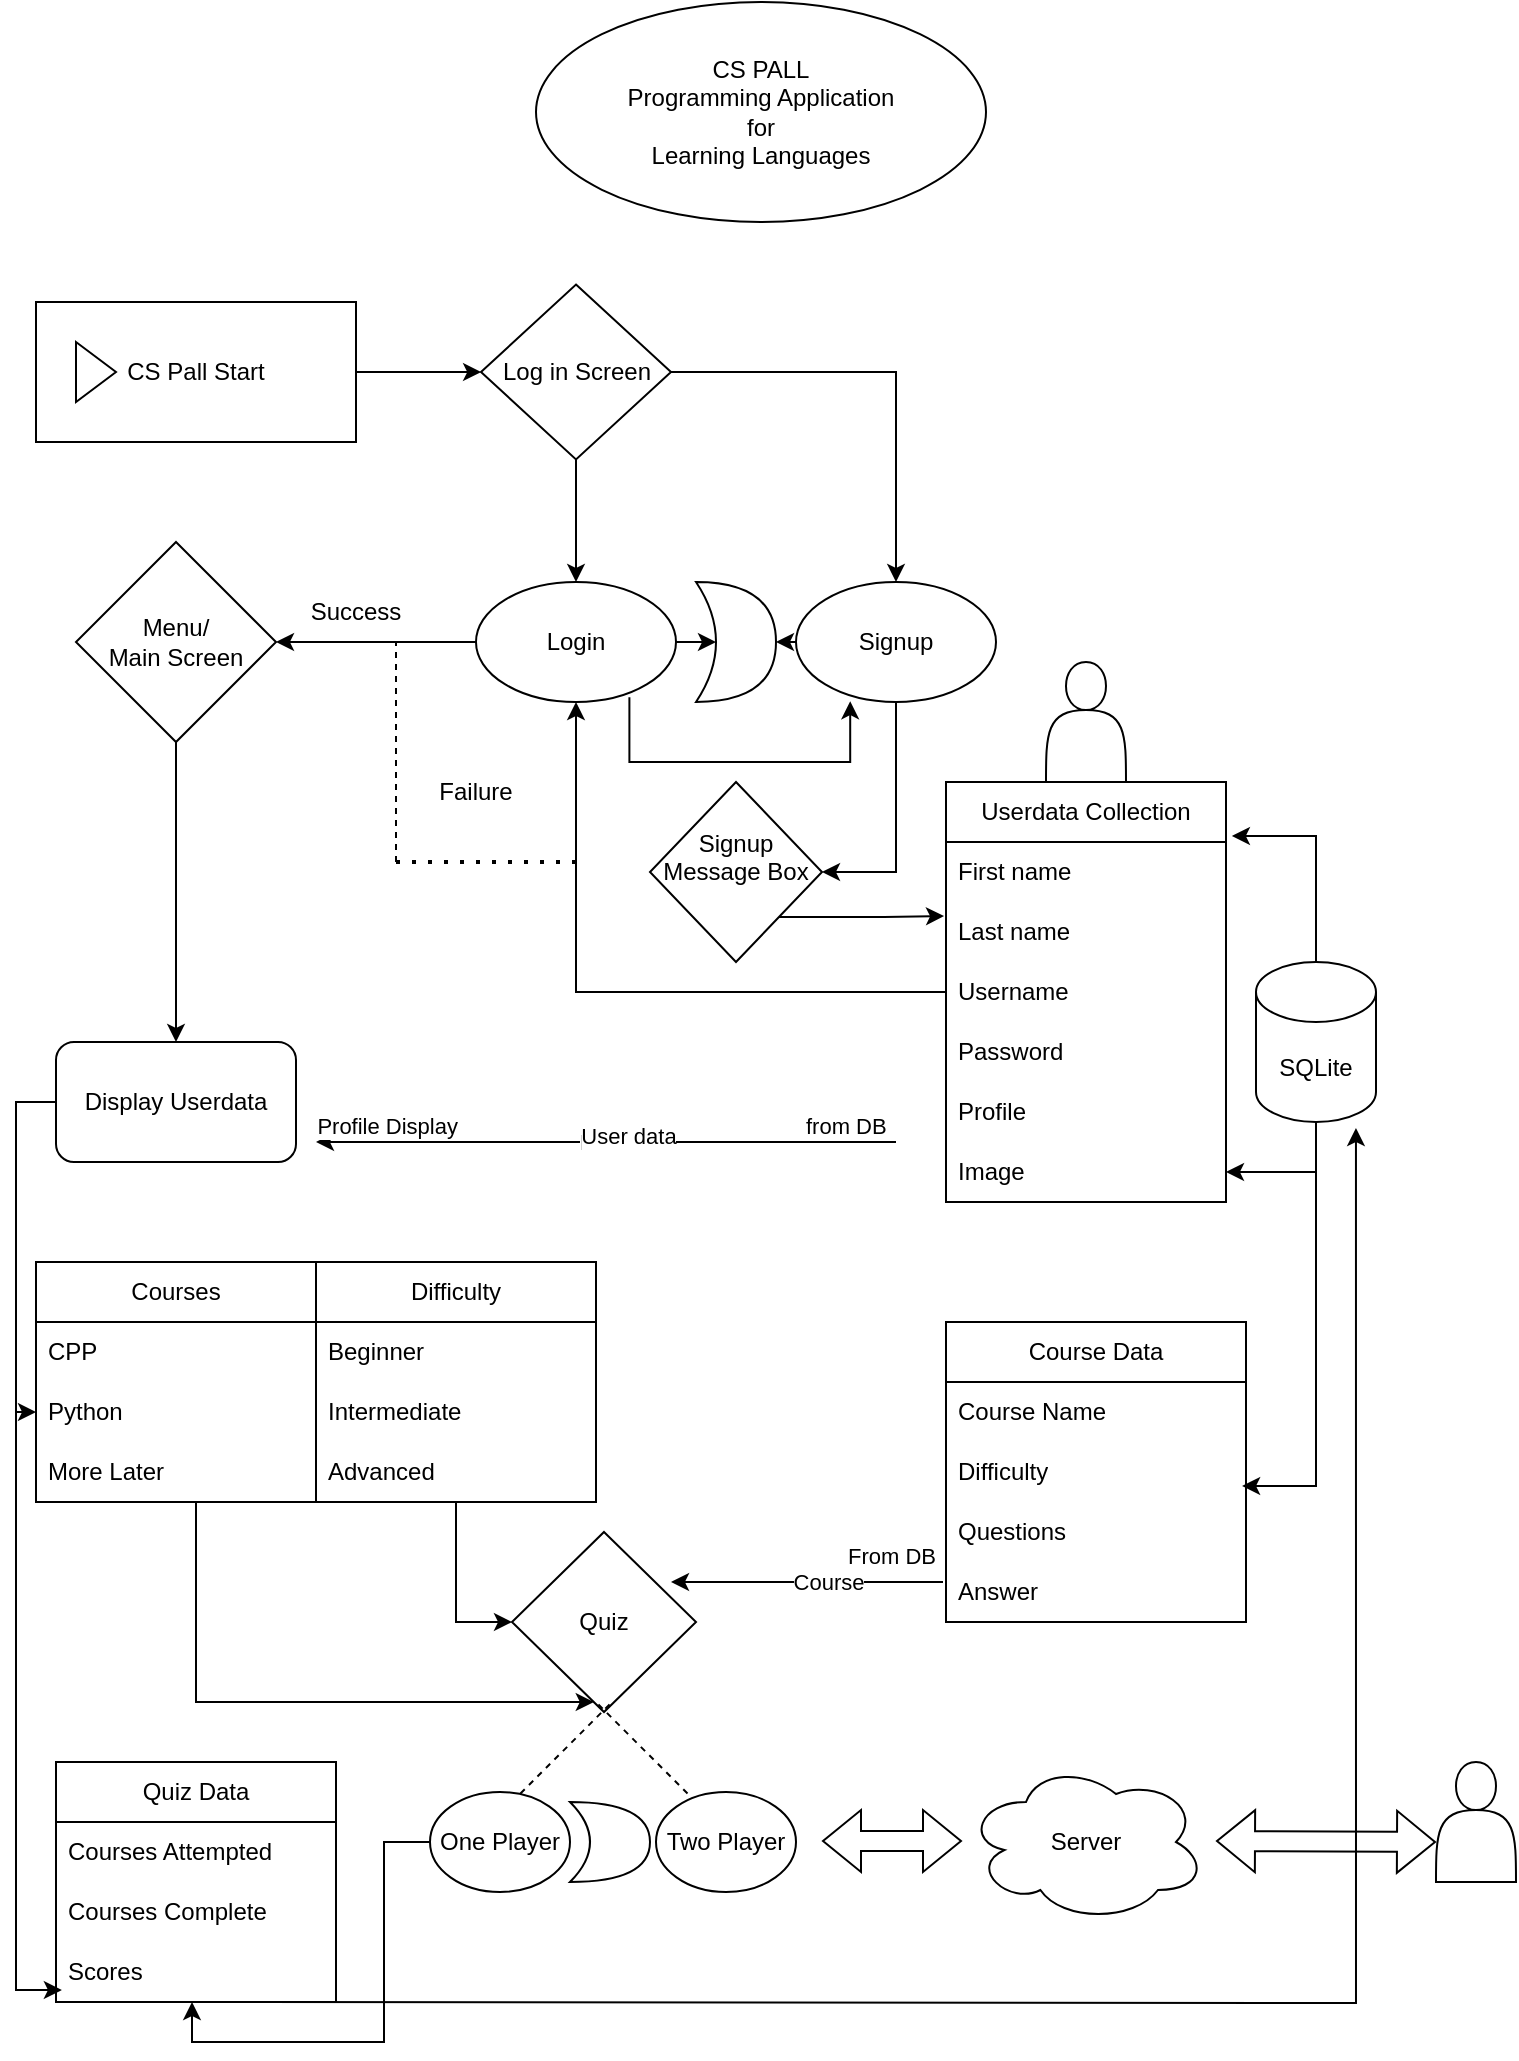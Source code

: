 <mxfile version="22.1.5" type="github">
  <diagram id="C5RBs43oDa-KdzZeNtuy" name="Page-1">
    <mxGraphModel dx="1050" dy="1746" grid="1" gridSize="10" guides="1" tooltips="1" connect="1" arrows="1" fold="1" page="1" pageScale="1" pageWidth="827" pageHeight="1169" math="0" shadow="0">
      <root>
        <mxCell id="WIyWlLk6GJQsqaUBKTNV-0" />
        <mxCell id="WIyWlLk6GJQsqaUBKTNV-1" parent="WIyWlLk6GJQsqaUBKTNV-0" />
        <mxCell id="Y4HFZgV6K_6ebCtTfJm--6" value="" style="edgeStyle=orthogonalEdgeStyle;rounded=0;orthogonalLoop=1;jettySize=auto;html=1;" parent="WIyWlLk6GJQsqaUBKTNV-1" source="Y4HFZgV6K_6ebCtTfJm--0" target="Y4HFZgV6K_6ebCtTfJm--5" edge="1">
          <mxGeometry relative="1" as="geometry" />
        </mxCell>
        <mxCell id="Y4HFZgV6K_6ebCtTfJm--0" value="&lt;div&gt;&lt;br&gt;&lt;/div&gt;&lt;div&gt;CS Pall Start&lt;/div&gt;&lt;div&gt;&lt;br&gt;&lt;/div&gt;" style="html=1;whiteSpace=wrap;container=1;recursiveResize=0;collapsible=0;" parent="WIyWlLk6GJQsqaUBKTNV-1" vertex="1">
          <mxGeometry x="50" y="-30" width="160" height="70" as="geometry" />
        </mxCell>
        <mxCell id="Y4HFZgV6K_6ebCtTfJm--1" value="" style="triangle;html=1;whiteSpace=wrap;" parent="Y4HFZgV6K_6ebCtTfJm--0" vertex="1">
          <mxGeometry x="20" y="20" width="20" height="30" as="geometry" />
        </mxCell>
        <mxCell id="Y4HFZgV6K_6ebCtTfJm--15" style="edgeStyle=orthogonalEdgeStyle;rounded=0;orthogonalLoop=1;jettySize=auto;html=1;exitX=0.5;exitY=1;exitDx=0;exitDy=0;" parent="WIyWlLk6GJQsqaUBKTNV-1" source="Y4HFZgV6K_6ebCtTfJm--5" target="Y4HFZgV6K_6ebCtTfJm--11" edge="1">
          <mxGeometry relative="1" as="geometry" />
        </mxCell>
        <mxCell id="Y4HFZgV6K_6ebCtTfJm--17" style="edgeStyle=orthogonalEdgeStyle;rounded=0;orthogonalLoop=1;jettySize=auto;html=1;exitX=1;exitY=0.5;exitDx=0;exitDy=0;" parent="WIyWlLk6GJQsqaUBKTNV-1" source="Y4HFZgV6K_6ebCtTfJm--5" target="Y4HFZgV6K_6ebCtTfJm--13" edge="1">
          <mxGeometry relative="1" as="geometry" />
        </mxCell>
        <mxCell id="Y4HFZgV6K_6ebCtTfJm--5" value="Log in Screen" style="rhombus;whiteSpace=wrap;html=1;" parent="WIyWlLk6GJQsqaUBKTNV-1" vertex="1">
          <mxGeometry x="272.5" y="-38.75" width="95" height="87.5" as="geometry" />
        </mxCell>
        <mxCell id="Y4HFZgV6K_6ebCtTfJm--9" value="" style="shape=xor;whiteSpace=wrap;html=1;" parent="WIyWlLk6GJQsqaUBKTNV-1" vertex="1">
          <mxGeometry x="380" y="110" width="40" height="60" as="geometry" />
        </mxCell>
        <mxCell id="Y4HFZgV6K_6ebCtTfJm--48" style="edgeStyle=orthogonalEdgeStyle;rounded=0;orthogonalLoop=1;jettySize=auto;html=1;exitX=0;exitY=0.5;exitDx=0;exitDy=0;" parent="WIyWlLk6GJQsqaUBKTNV-1" source="Y4HFZgV6K_6ebCtTfJm--11" target="Y4HFZgV6K_6ebCtTfJm--47" edge="1">
          <mxGeometry relative="1" as="geometry" />
        </mxCell>
        <mxCell id="Y4HFZgV6K_6ebCtTfJm--11" value="Login" style="ellipse;whiteSpace=wrap;html=1;" parent="WIyWlLk6GJQsqaUBKTNV-1" vertex="1">
          <mxGeometry x="270" y="110" width="100" height="60" as="geometry" />
        </mxCell>
        <mxCell id="Y4HFZgV6K_6ebCtTfJm--43" style="edgeStyle=orthogonalEdgeStyle;rounded=0;orthogonalLoop=1;jettySize=auto;html=1;exitX=0.5;exitY=1;exitDx=0;exitDy=0;entryX=1;entryY=0.5;entryDx=0;entryDy=0;" parent="WIyWlLk6GJQsqaUBKTNV-1" source="Y4HFZgV6K_6ebCtTfJm--13" target="7J3xMgu5FKXkUyXEQFuH-10" edge="1">
          <mxGeometry relative="1" as="geometry">
            <mxPoint x="480" y="280" as="targetPoint" />
          </mxGeometry>
        </mxCell>
        <mxCell id="Y4HFZgV6K_6ebCtTfJm--13" value="&lt;div&gt;Signup&lt;/div&gt;" style="ellipse;whiteSpace=wrap;html=1;" parent="WIyWlLk6GJQsqaUBKTNV-1" vertex="1">
          <mxGeometry x="430" y="110" width="100" height="60" as="geometry" />
        </mxCell>
        <mxCell id="Y4HFZgV6K_6ebCtTfJm--31" value="&lt;div&gt;Userdata Collection&lt;/div&gt;" style="swimlane;fontStyle=0;childLayout=stackLayout;horizontal=1;startSize=30;horizontalStack=0;resizeParent=1;resizeParentMax=0;resizeLast=0;collapsible=1;marginBottom=0;whiteSpace=wrap;html=1;" parent="WIyWlLk6GJQsqaUBKTNV-1" vertex="1">
          <mxGeometry x="505" y="210" width="140" height="210" as="geometry">
            <mxRectangle x="250" y="310" width="140" height="30" as="alternateBounds" />
          </mxGeometry>
        </mxCell>
        <mxCell id="Y4HFZgV6K_6ebCtTfJm--32" value="First name&lt;span style=&quot;white-space: pre;&quot;&gt;&#x9;&lt;/span&gt;" style="text;strokeColor=none;fillColor=none;align=left;verticalAlign=middle;spacingLeft=4;spacingRight=4;overflow=hidden;points=[[0,0.5],[1,0.5]];portConstraint=eastwest;rotatable=0;whiteSpace=wrap;html=1;" parent="Y4HFZgV6K_6ebCtTfJm--31" vertex="1">
          <mxGeometry y="30" width="140" height="30" as="geometry" />
        </mxCell>
        <mxCell id="Y4HFZgV6K_6ebCtTfJm--33" value="Last name" style="text;align=left;verticalAlign=middle;spacingLeft=4;spacingRight=4;overflow=hidden;points=[[0,0.5],[1,0.5]];portConstraint=eastwest;rotatable=0;whiteSpace=wrap;html=1;" parent="Y4HFZgV6K_6ebCtTfJm--31" vertex="1">
          <mxGeometry y="60" width="140" height="30" as="geometry" />
        </mxCell>
        <mxCell id="Y4HFZgV6K_6ebCtTfJm--34" value="Username" style="text;strokeColor=none;fillColor=none;align=left;verticalAlign=middle;spacingLeft=4;spacingRight=4;overflow=hidden;points=[[0,0.5],[1,0.5]];portConstraint=eastwest;rotatable=0;whiteSpace=wrap;html=1;" parent="Y4HFZgV6K_6ebCtTfJm--31" vertex="1">
          <mxGeometry y="90" width="140" height="30" as="geometry" />
        </mxCell>
        <mxCell id="Y4HFZgV6K_6ebCtTfJm--40" value="Password" style="text;strokeColor=none;fillColor=none;align=left;verticalAlign=middle;spacingLeft=4;spacingRight=4;overflow=hidden;points=[[0,0.5],[1,0.5]];portConstraint=eastwest;rotatable=0;whiteSpace=wrap;html=1;" parent="Y4HFZgV6K_6ebCtTfJm--31" vertex="1">
          <mxGeometry y="120" width="140" height="30" as="geometry" />
        </mxCell>
        <mxCell id="Y4HFZgV6K_6ebCtTfJm--41" value="&lt;div&gt;Profile&lt;/div&gt;" style="text;strokeColor=none;fillColor=none;align=left;verticalAlign=middle;spacingLeft=4;spacingRight=4;overflow=hidden;points=[[0,0.5],[1,0.5]];portConstraint=eastwest;rotatable=0;whiteSpace=wrap;html=1;" parent="Y4HFZgV6K_6ebCtTfJm--31" vertex="1">
          <mxGeometry y="150" width="140" height="30" as="geometry" />
        </mxCell>
        <mxCell id="Y4HFZgV6K_6ebCtTfJm--42" value="Image" style="text;strokeColor=none;fillColor=none;align=left;verticalAlign=middle;spacingLeft=4;spacingRight=4;overflow=hidden;points=[[0,0.5],[1,0.5]];portConstraint=eastwest;rotatable=0;whiteSpace=wrap;html=1;" parent="Y4HFZgV6K_6ebCtTfJm--31" vertex="1">
          <mxGeometry y="180" width="140" height="30" as="geometry" />
        </mxCell>
        <mxCell id="Y4HFZgV6K_6ebCtTfJm--44" style="edgeStyle=orthogonalEdgeStyle;rounded=0;orthogonalLoop=1;jettySize=auto;html=1;exitX=0;exitY=0.5;exitDx=0;exitDy=0;entryX=0.5;entryY=1;entryDx=0;entryDy=0;" parent="WIyWlLk6GJQsqaUBKTNV-1" source="Y4HFZgV6K_6ebCtTfJm--34" target="Y4HFZgV6K_6ebCtTfJm--11" edge="1">
          <mxGeometry relative="1" as="geometry" />
        </mxCell>
        <mxCell id="7J3xMgu5FKXkUyXEQFuH-8" style="edgeStyle=orthogonalEdgeStyle;rounded=0;orthogonalLoop=1;jettySize=auto;html=1;exitX=0.5;exitY=1;exitDx=0;exitDy=0;" parent="WIyWlLk6GJQsqaUBKTNV-1" source="Y4HFZgV6K_6ebCtTfJm--47" target="7J3xMgu5FKXkUyXEQFuH-0" edge="1">
          <mxGeometry relative="1" as="geometry" />
        </mxCell>
        <mxCell id="Y4HFZgV6K_6ebCtTfJm--47" value="&lt;div&gt;Menu/&lt;/div&gt;&lt;div&gt;Main Screen&lt;br&gt;&lt;/div&gt;" style="rhombus;whiteSpace=wrap;html=1;" parent="WIyWlLk6GJQsqaUBKTNV-1" vertex="1">
          <mxGeometry x="70" y="90" width="100" height="100" as="geometry" />
        </mxCell>
        <mxCell id="Y4HFZgV6K_6ebCtTfJm--49" value="Success" style="text;html=1;strokeColor=none;fillColor=none;align=center;verticalAlign=middle;whiteSpace=wrap;rounded=0;" parent="WIyWlLk6GJQsqaUBKTNV-1" vertex="1">
          <mxGeometry x="180" y="110" width="60" height="30" as="geometry" />
        </mxCell>
        <mxCell id="Y4HFZgV6K_6ebCtTfJm--52" value="Failure" style="text;html=1;strokeColor=none;fillColor=none;align=center;verticalAlign=middle;whiteSpace=wrap;rounded=0;" parent="WIyWlLk6GJQsqaUBKTNV-1" vertex="1">
          <mxGeometry x="240" y="200" width="60" height="30" as="geometry" />
        </mxCell>
        <mxCell id="Y4HFZgV6K_6ebCtTfJm--60" value="" style="endArrow=none;dashed=1;html=1;rounded=0;" parent="WIyWlLk6GJQsqaUBKTNV-1" edge="1">
          <mxGeometry width="50" height="50" relative="1" as="geometry">
            <mxPoint x="230" y="250" as="sourcePoint" />
            <mxPoint x="230" y="140" as="targetPoint" />
          </mxGeometry>
        </mxCell>
        <mxCell id="Y4HFZgV6K_6ebCtTfJm--61" value="" style="endArrow=none;dashed=1;html=1;dashPattern=1 3;strokeWidth=2;rounded=0;" parent="WIyWlLk6GJQsqaUBKTNV-1" edge="1">
          <mxGeometry width="50" height="50" relative="1" as="geometry">
            <mxPoint x="230" y="250" as="sourcePoint" />
            <mxPoint x="320" y="250" as="targetPoint" />
          </mxGeometry>
        </mxCell>
        <mxCell id="Y4HFZgV6K_6ebCtTfJm--62" style="edgeStyle=orthogonalEdgeStyle;rounded=0;orthogonalLoop=1;jettySize=auto;html=1;exitX=0.767;exitY=0.961;exitDx=0;exitDy=0;entryX=0.271;entryY=0.993;entryDx=0;entryDy=0;entryPerimeter=0;exitPerimeter=0;" parent="WIyWlLk6GJQsqaUBKTNV-1" source="Y4HFZgV6K_6ebCtTfJm--11" target="Y4HFZgV6K_6ebCtTfJm--13" edge="1">
          <mxGeometry relative="1" as="geometry">
            <Array as="points">
              <mxPoint x="347" y="200" />
              <mxPoint x="457" y="200" />
            </Array>
          </mxGeometry>
        </mxCell>
        <mxCell id="7J3xMgu5FKXkUyXEQFuH-2" value="" style="endArrow=classic;html=1;rounded=0;" parent="WIyWlLk6GJQsqaUBKTNV-1" edge="1">
          <mxGeometry relative="1" as="geometry">
            <mxPoint x="480" y="390" as="sourcePoint" />
            <mxPoint x="190" y="390" as="targetPoint" />
          </mxGeometry>
        </mxCell>
        <mxCell id="7J3xMgu5FKXkUyXEQFuH-3" value="Label" style="edgeLabel;resizable=0;html=1;align=center;verticalAlign=middle;" parent="7J3xMgu5FKXkUyXEQFuH-2" connectable="0" vertex="1">
          <mxGeometry relative="1" as="geometry" />
        </mxCell>
        <mxCell id="7J3xMgu5FKXkUyXEQFuH-4" value="from DB" style="edgeLabel;resizable=0;html=1;align=left;verticalAlign=bottom;" parent="7J3xMgu5FKXkUyXEQFuH-2" connectable="0" vertex="1">
          <mxGeometry x="-1" relative="1" as="geometry">
            <mxPoint x="-47" as="offset" />
          </mxGeometry>
        </mxCell>
        <mxCell id="7J3xMgu5FKXkUyXEQFuH-5" value="Profile Display" style="edgeLabel;resizable=0;html=1;align=right;verticalAlign=bottom;" parent="7J3xMgu5FKXkUyXEQFuH-2" connectable="0" vertex="1">
          <mxGeometry x="1" relative="1" as="geometry">
            <mxPoint x="71" as="offset" />
          </mxGeometry>
        </mxCell>
        <mxCell id="7J3xMgu5FKXkUyXEQFuH-7" value="&lt;div&gt;User data&lt;/div&gt;&lt;div&gt;&lt;br&gt;&lt;/div&gt;" style="edgeLabel;html=1;align=center;verticalAlign=middle;resizable=0;points=[];" parent="7J3xMgu5FKXkUyXEQFuH-2" vertex="1" connectable="0">
          <mxGeometry x="-0.064" y="4" relative="1" as="geometry">
            <mxPoint x="1" as="offset" />
          </mxGeometry>
        </mxCell>
        <mxCell id="7J3xMgu5FKXkUyXEQFuH-10" value="&lt;div&gt;Signup Message Box&lt;/div&gt;&lt;div&gt;&lt;br&gt;&lt;/div&gt;" style="rhombus;whiteSpace=wrap;html=1;" parent="WIyWlLk6GJQsqaUBKTNV-1" vertex="1">
          <mxGeometry x="357" y="210" width="86" height="90" as="geometry" />
        </mxCell>
        <mxCell id="7J3xMgu5FKXkUyXEQFuH-51" style="edgeStyle=orthogonalEdgeStyle;rounded=0;orthogonalLoop=1;jettySize=auto;html=1;exitX=0.5;exitY=1;exitDx=0;exitDy=0;" parent="WIyWlLk6GJQsqaUBKTNV-1" source="7J3xMgu5FKXkUyXEQFuH-13" target="7J3xMgu5FKXkUyXEQFuH-45" edge="1">
          <mxGeometry relative="1" as="geometry">
            <mxPoint x="170" y="670" as="targetPoint" />
            <Array as="points">
              <mxPoint x="130" y="670" />
            </Array>
          </mxGeometry>
        </mxCell>
        <mxCell id="7J3xMgu5FKXkUyXEQFuH-13" value="Courses" style="swimlane;fontStyle=0;childLayout=stackLayout;horizontal=1;startSize=30;horizontalStack=0;resizeParent=1;resizeParentMax=0;resizeLast=0;collapsible=1;marginBottom=0;whiteSpace=wrap;html=1;" parent="WIyWlLk6GJQsqaUBKTNV-1" vertex="1">
          <mxGeometry x="50" y="450" width="140" height="120" as="geometry" />
        </mxCell>
        <mxCell id="7J3xMgu5FKXkUyXEQFuH-14" value="CPP" style="text;strokeColor=none;fillColor=none;align=left;verticalAlign=middle;spacingLeft=4;spacingRight=4;overflow=hidden;points=[[0,0.5],[1,0.5]];portConstraint=eastwest;rotatable=0;whiteSpace=wrap;html=1;" parent="7J3xMgu5FKXkUyXEQFuH-13" vertex="1">
          <mxGeometry y="30" width="140" height="30" as="geometry" />
        </mxCell>
        <mxCell id="7J3xMgu5FKXkUyXEQFuH-15" value="Python" style="text;strokeColor=none;fillColor=none;align=left;verticalAlign=middle;spacingLeft=4;spacingRight=4;overflow=hidden;points=[[0,0.5],[1,0.5]];portConstraint=eastwest;rotatable=0;whiteSpace=wrap;html=1;" parent="7J3xMgu5FKXkUyXEQFuH-13" vertex="1">
          <mxGeometry y="60" width="140" height="30" as="geometry" />
        </mxCell>
        <mxCell id="7J3xMgu5FKXkUyXEQFuH-16" value="More Later" style="text;strokeColor=none;fillColor=none;align=left;verticalAlign=middle;spacingLeft=4;spacingRight=4;overflow=hidden;points=[[0,0.5],[1,0.5]];portConstraint=eastwest;rotatable=0;whiteSpace=wrap;html=1;" parent="7J3xMgu5FKXkUyXEQFuH-13" vertex="1">
          <mxGeometry y="90" width="140" height="30" as="geometry" />
        </mxCell>
        <mxCell id="7J3xMgu5FKXkUyXEQFuH-52" style="edgeStyle=orthogonalEdgeStyle;rounded=0;orthogonalLoop=1;jettySize=auto;html=1;exitX=0.5;exitY=1;exitDx=0;exitDy=0;entryX=0;entryY=0.5;entryDx=0;entryDy=0;" parent="WIyWlLk6GJQsqaUBKTNV-1" source="7J3xMgu5FKXkUyXEQFuH-21" target="7J3xMgu5FKXkUyXEQFuH-45" edge="1">
          <mxGeometry relative="1" as="geometry">
            <mxPoint x="270" y="650" as="targetPoint" />
          </mxGeometry>
        </mxCell>
        <mxCell id="7J3xMgu5FKXkUyXEQFuH-21" value="Difficulty" style="swimlane;fontStyle=0;childLayout=stackLayout;horizontal=1;startSize=30;horizontalStack=0;resizeParent=1;resizeParentMax=0;resizeLast=0;collapsible=1;marginBottom=0;whiteSpace=wrap;html=1;" parent="WIyWlLk6GJQsqaUBKTNV-1" vertex="1">
          <mxGeometry x="190" y="450" width="140" height="120" as="geometry" />
        </mxCell>
        <mxCell id="7J3xMgu5FKXkUyXEQFuH-22" value="&lt;div&gt;Beginner&lt;/div&gt;" style="text;strokeColor=none;fillColor=none;align=left;verticalAlign=middle;spacingLeft=4;spacingRight=4;overflow=hidden;points=[[0,0.5],[1,0.5]];portConstraint=eastwest;rotatable=0;whiteSpace=wrap;html=1;" parent="7J3xMgu5FKXkUyXEQFuH-21" vertex="1">
          <mxGeometry y="30" width="140" height="30" as="geometry" />
        </mxCell>
        <mxCell id="7J3xMgu5FKXkUyXEQFuH-23" value="Intermediate" style="text;strokeColor=none;fillColor=none;align=left;verticalAlign=middle;spacingLeft=4;spacingRight=4;overflow=hidden;points=[[0,0.5],[1,0.5]];portConstraint=eastwest;rotatable=0;whiteSpace=wrap;html=1;" parent="7J3xMgu5FKXkUyXEQFuH-21" vertex="1">
          <mxGeometry y="60" width="140" height="30" as="geometry" />
        </mxCell>
        <mxCell id="7J3xMgu5FKXkUyXEQFuH-24" value="Advanced" style="text;strokeColor=none;fillColor=none;align=left;verticalAlign=middle;spacingLeft=4;spacingRight=4;overflow=hidden;points=[[0,0.5],[1,0.5]];portConstraint=eastwest;rotatable=0;whiteSpace=wrap;html=1;" parent="7J3xMgu5FKXkUyXEQFuH-21" vertex="1">
          <mxGeometry y="90" width="140" height="30" as="geometry" />
        </mxCell>
        <mxCell id="7J3xMgu5FKXkUyXEQFuH-28" style="edgeStyle=orthogonalEdgeStyle;rounded=0;orthogonalLoop=1;jettySize=auto;html=1;exitX=0;exitY=0.5;exitDx=0;exitDy=0;entryX=0;entryY=0.5;entryDx=0;entryDy=0;" parent="WIyWlLk6GJQsqaUBKTNV-1" source="7J3xMgu5FKXkUyXEQFuH-0" target="7J3xMgu5FKXkUyXEQFuH-15" edge="1">
          <mxGeometry relative="1" as="geometry" />
        </mxCell>
        <mxCell id="Q6gfQzUd0jAxTXV27gY--5" style="edgeStyle=orthogonalEdgeStyle;rounded=0;orthogonalLoop=1;jettySize=auto;html=1;exitX=0;exitY=0.5;exitDx=0;exitDy=0;entryX=0.021;entryY=0.8;entryDx=0;entryDy=0;entryPerimeter=0;" edge="1" parent="WIyWlLk6GJQsqaUBKTNV-1" source="7J3xMgu5FKXkUyXEQFuH-0" target="Q6gfQzUd0jAxTXV27gY--9">
          <mxGeometry relative="1" as="geometry">
            <mxPoint x="20" y="770" as="targetPoint" />
          </mxGeometry>
        </mxCell>
        <mxCell id="7J3xMgu5FKXkUyXEQFuH-0" value="&lt;div&gt;Display Userdata&lt;/div&gt;" style="rounded=1;whiteSpace=wrap;html=1;" parent="WIyWlLk6GJQsqaUBKTNV-1" vertex="1">
          <mxGeometry x="60" y="340" width="120" height="60" as="geometry" />
        </mxCell>
        <mxCell id="7J3xMgu5FKXkUyXEQFuH-30" style="edgeStyle=orthogonalEdgeStyle;rounded=0;orthogonalLoop=1;jettySize=auto;html=1;exitX=0.5;exitY=1;exitDx=0;exitDy=0;exitPerimeter=0;entryX=1;entryY=0.5;entryDx=0;entryDy=0;" parent="WIyWlLk6GJQsqaUBKTNV-1" source="7J3xMgu5FKXkUyXEQFuH-29" target="Y4HFZgV6K_6ebCtTfJm--42" edge="1">
          <mxGeometry relative="1" as="geometry" />
        </mxCell>
        <mxCell id="7J3xMgu5FKXkUyXEQFuH-29" value="SQLite" style="shape=cylinder3;whiteSpace=wrap;html=1;boundedLbl=1;backgroundOutline=1;size=15;" parent="WIyWlLk6GJQsqaUBKTNV-1" vertex="1">
          <mxGeometry x="660" y="300" width="60" height="80" as="geometry" />
        </mxCell>
        <mxCell id="7J3xMgu5FKXkUyXEQFuH-31" style="edgeStyle=orthogonalEdgeStyle;rounded=0;orthogonalLoop=1;jettySize=auto;html=1;exitX=0.5;exitY=0;exitDx=0;exitDy=0;exitPerimeter=0;entryX=1.021;entryY=-0.1;entryDx=0;entryDy=0;entryPerimeter=0;" parent="WIyWlLk6GJQsqaUBKTNV-1" source="7J3xMgu5FKXkUyXEQFuH-29" target="Y4HFZgV6K_6ebCtTfJm--32" edge="1">
          <mxGeometry relative="1" as="geometry" />
        </mxCell>
        <mxCell id="7J3xMgu5FKXkUyXEQFuH-32" value="" style="shape=actor;whiteSpace=wrap;html=1;" parent="WIyWlLk6GJQsqaUBKTNV-1" vertex="1">
          <mxGeometry x="555" y="150" width="40" height="60" as="geometry" />
        </mxCell>
        <mxCell id="7J3xMgu5FKXkUyXEQFuH-33" style="edgeStyle=orthogonalEdgeStyle;rounded=0;orthogonalLoop=1;jettySize=auto;html=1;exitX=1;exitY=0.5;exitDx=0;exitDy=0;entryX=0.25;entryY=0.5;entryDx=0;entryDy=0;entryPerimeter=0;" parent="WIyWlLk6GJQsqaUBKTNV-1" source="Y4HFZgV6K_6ebCtTfJm--11" target="Y4HFZgV6K_6ebCtTfJm--9" edge="1">
          <mxGeometry relative="1" as="geometry" />
        </mxCell>
        <mxCell id="7J3xMgu5FKXkUyXEQFuH-34" style="edgeStyle=orthogonalEdgeStyle;rounded=0;orthogonalLoop=1;jettySize=auto;html=1;exitX=0;exitY=0.5;exitDx=0;exitDy=0;entryX=1;entryY=0.5;entryDx=0;entryDy=0;entryPerimeter=0;" parent="WIyWlLk6GJQsqaUBKTNV-1" source="Y4HFZgV6K_6ebCtTfJm--13" target="Y4HFZgV6K_6ebCtTfJm--9" edge="1">
          <mxGeometry relative="1" as="geometry" />
        </mxCell>
        <mxCell id="7J3xMgu5FKXkUyXEQFuH-35" value="Course Data" style="swimlane;fontStyle=0;childLayout=stackLayout;horizontal=1;startSize=30;horizontalStack=0;resizeParent=1;resizeParentMax=0;resizeLast=0;collapsible=1;marginBottom=0;whiteSpace=wrap;html=1;" parent="WIyWlLk6GJQsqaUBKTNV-1" vertex="1">
          <mxGeometry x="505" y="480" width="150" height="150" as="geometry" />
        </mxCell>
        <mxCell id="7J3xMgu5FKXkUyXEQFuH-36" value="Course Name" style="text;strokeColor=none;fillColor=none;align=left;verticalAlign=middle;spacingLeft=4;spacingRight=4;overflow=hidden;points=[[0,0.5],[1,0.5]];portConstraint=eastwest;rotatable=0;whiteSpace=wrap;html=1;" parent="7J3xMgu5FKXkUyXEQFuH-35" vertex="1">
          <mxGeometry y="30" width="150" height="30" as="geometry" />
        </mxCell>
        <mxCell id="7J3xMgu5FKXkUyXEQFuH-37" value="Difficulty" style="text;strokeColor=none;fillColor=none;align=left;verticalAlign=middle;spacingLeft=4;spacingRight=4;overflow=hidden;points=[[0,0.5],[1,0.5]];portConstraint=eastwest;rotatable=0;whiteSpace=wrap;html=1;" parent="7J3xMgu5FKXkUyXEQFuH-35" vertex="1">
          <mxGeometry y="60" width="150" height="30" as="geometry" />
        </mxCell>
        <mxCell id="7J3xMgu5FKXkUyXEQFuH-38" value="Questions" style="text;strokeColor=none;fillColor=none;align=left;verticalAlign=middle;spacingLeft=4;spacingRight=4;overflow=hidden;points=[[0,0.5],[1,0.5]];portConstraint=eastwest;rotatable=0;whiteSpace=wrap;html=1;" parent="7J3xMgu5FKXkUyXEQFuH-35" vertex="1">
          <mxGeometry y="90" width="150" height="30" as="geometry" />
        </mxCell>
        <mxCell id="7J3xMgu5FKXkUyXEQFuH-43" value="Answer" style="text;strokeColor=none;fillColor=none;align=left;verticalAlign=middle;spacingLeft=4;spacingRight=4;overflow=hidden;points=[[0,0.5],[1,0.5]];portConstraint=eastwest;rotatable=0;whiteSpace=wrap;html=1;" parent="7J3xMgu5FKXkUyXEQFuH-35" vertex="1">
          <mxGeometry y="120" width="150" height="30" as="geometry" />
        </mxCell>
        <mxCell id="7J3xMgu5FKXkUyXEQFuH-44" style="edgeStyle=orthogonalEdgeStyle;rounded=0;orthogonalLoop=1;jettySize=auto;html=1;exitX=0.5;exitY=1;exitDx=0;exitDy=0;exitPerimeter=0;entryX=0.987;entryY=0.733;entryDx=0;entryDy=0;entryPerimeter=0;" parent="WIyWlLk6GJQsqaUBKTNV-1" source="7J3xMgu5FKXkUyXEQFuH-29" target="7J3xMgu5FKXkUyXEQFuH-37" edge="1">
          <mxGeometry relative="1" as="geometry" />
        </mxCell>
        <mxCell id="7J3xMgu5FKXkUyXEQFuH-45" value="Quiz" style="rhombus;whiteSpace=wrap;html=1;" parent="WIyWlLk6GJQsqaUBKTNV-1" vertex="1">
          <mxGeometry x="288" y="585" width="92" height="90" as="geometry" />
        </mxCell>
        <mxCell id="7J3xMgu5FKXkUyXEQFuH-46" style="edgeStyle=orthogonalEdgeStyle;rounded=0;orthogonalLoop=1;jettySize=auto;html=1;exitX=1;exitY=1;exitDx=0;exitDy=0;entryX=-0.007;entryY=0.233;entryDx=0;entryDy=0;entryPerimeter=0;" parent="WIyWlLk6GJQsqaUBKTNV-1" source="7J3xMgu5FKXkUyXEQFuH-10" target="Y4HFZgV6K_6ebCtTfJm--33" edge="1">
          <mxGeometry relative="1" as="geometry" />
        </mxCell>
        <mxCell id="7J3xMgu5FKXkUyXEQFuH-47" value="" style="endArrow=classic;html=1;rounded=0;" parent="WIyWlLk6GJQsqaUBKTNV-1" edge="1">
          <mxGeometry relative="1" as="geometry">
            <mxPoint x="503.5" y="610" as="sourcePoint" />
            <mxPoint x="367.5" y="610" as="targetPoint" />
          </mxGeometry>
        </mxCell>
        <mxCell id="7J3xMgu5FKXkUyXEQFuH-48" value="Course" style="edgeLabel;resizable=0;html=1;align=center;verticalAlign=middle;" parent="7J3xMgu5FKXkUyXEQFuH-47" connectable="0" vertex="1">
          <mxGeometry relative="1" as="geometry">
            <mxPoint x="10" as="offset" />
          </mxGeometry>
        </mxCell>
        <mxCell id="7J3xMgu5FKXkUyXEQFuH-49" value="From DB" style="edgeLabel;resizable=0;html=1;align=left;verticalAlign=bottom;" parent="7J3xMgu5FKXkUyXEQFuH-47" connectable="0" vertex="1">
          <mxGeometry x="-1" relative="1" as="geometry">
            <mxPoint x="-50" y="-5" as="offset" />
          </mxGeometry>
        </mxCell>
        <mxCell id="Q6gfQzUd0jAxTXV27gY--0" value="" style="endArrow=none;dashed=1;html=1;rounded=0;" edge="1" parent="WIyWlLk6GJQsqaUBKTNV-1">
          <mxGeometry width="50" height="50" relative="1" as="geometry">
            <mxPoint x="288" y="720" as="sourcePoint" />
            <mxPoint x="338" y="670" as="targetPoint" />
          </mxGeometry>
        </mxCell>
        <mxCell id="Q6gfQzUd0jAxTXV27gY--1" value="" style="endArrow=none;dashed=1;html=1;rounded=0;" edge="1" parent="WIyWlLk6GJQsqaUBKTNV-1">
          <mxGeometry width="50" height="50" relative="1" as="geometry">
            <mxPoint x="380" y="720" as="sourcePoint" />
            <mxPoint x="330" y="670" as="targetPoint" />
          </mxGeometry>
        </mxCell>
        <mxCell id="Q6gfQzUd0jAxTXV27gY--2" value="" style="shape=xor;whiteSpace=wrap;html=1;" vertex="1" parent="WIyWlLk6GJQsqaUBKTNV-1">
          <mxGeometry x="317" y="720" width="40" height="40" as="geometry" />
        </mxCell>
        <mxCell id="Q6gfQzUd0jAxTXV27gY--3" value="One Player" style="ellipse;whiteSpace=wrap;html=1;" vertex="1" parent="WIyWlLk6GJQsqaUBKTNV-1">
          <mxGeometry x="247" y="715" width="70" height="50" as="geometry" />
        </mxCell>
        <mxCell id="Q6gfQzUd0jAxTXV27gY--4" value="Two Player" style="ellipse;whiteSpace=wrap;html=1;" vertex="1" parent="WIyWlLk6GJQsqaUBKTNV-1">
          <mxGeometry x="360" y="715" width="70" height="50" as="geometry" />
        </mxCell>
        <mxCell id="Q6gfQzUd0jAxTXV27gY--11" style="edgeStyle=orthogonalEdgeStyle;rounded=0;orthogonalLoop=1;jettySize=auto;html=1;entryX=0.833;entryY=1.038;entryDx=0;entryDy=0;entryPerimeter=0;" edge="1" parent="WIyWlLk6GJQsqaUBKTNV-1" target="7J3xMgu5FKXkUyXEQFuH-29">
          <mxGeometry relative="1" as="geometry">
            <mxPoint x="730" y="630" as="targetPoint" />
            <mxPoint x="119.5" y="820" as="sourcePoint" />
          </mxGeometry>
        </mxCell>
        <mxCell id="Q6gfQzUd0jAxTXV27gY--6" value="Quiz Data" style="swimlane;fontStyle=0;childLayout=stackLayout;horizontal=1;startSize=30;horizontalStack=0;resizeParent=1;resizeParentMax=0;resizeLast=0;collapsible=1;marginBottom=0;whiteSpace=wrap;html=1;" vertex="1" parent="WIyWlLk6GJQsqaUBKTNV-1">
          <mxGeometry x="60" y="700" width="140" height="120" as="geometry" />
        </mxCell>
        <mxCell id="Q6gfQzUd0jAxTXV27gY--7" value="Courses Attempted" style="text;strokeColor=none;fillColor=none;align=left;verticalAlign=middle;spacingLeft=4;spacingRight=4;overflow=hidden;points=[[0,0.5],[1,0.5]];portConstraint=eastwest;rotatable=0;whiteSpace=wrap;html=1;" vertex="1" parent="Q6gfQzUd0jAxTXV27gY--6">
          <mxGeometry y="30" width="140" height="30" as="geometry" />
        </mxCell>
        <mxCell id="Q6gfQzUd0jAxTXV27gY--8" value="Courses Complete" style="text;strokeColor=none;fillColor=none;align=left;verticalAlign=middle;spacingLeft=4;spacingRight=4;overflow=hidden;points=[[0,0.5],[1,0.5]];portConstraint=eastwest;rotatable=0;whiteSpace=wrap;html=1;" vertex="1" parent="Q6gfQzUd0jAxTXV27gY--6">
          <mxGeometry y="60" width="140" height="30" as="geometry" />
        </mxCell>
        <mxCell id="Q6gfQzUd0jAxTXV27gY--9" value="Scores" style="text;strokeColor=none;fillColor=none;align=left;verticalAlign=middle;spacingLeft=4;spacingRight=4;overflow=hidden;points=[[0,0.5],[1,0.5]];portConstraint=eastwest;rotatable=0;whiteSpace=wrap;html=1;" vertex="1" parent="Q6gfQzUd0jAxTXV27gY--6">
          <mxGeometry y="90" width="140" height="30" as="geometry" />
        </mxCell>
        <mxCell id="Q6gfQzUd0jAxTXV27gY--10" style="edgeStyle=orthogonalEdgeStyle;rounded=0;orthogonalLoop=1;jettySize=auto;html=1;exitX=0;exitY=0.5;exitDx=0;exitDy=0;" edge="1" parent="WIyWlLk6GJQsqaUBKTNV-1" source="Q6gfQzUd0jAxTXV27gY--3">
          <mxGeometry relative="1" as="geometry">
            <mxPoint x="128" y="820" as="targetPoint" />
            <Array as="points">
              <mxPoint x="224" y="740" />
              <mxPoint x="224" y="840" />
              <mxPoint x="128" y="840" />
            </Array>
          </mxGeometry>
        </mxCell>
        <mxCell id="Q6gfQzUd0jAxTXV27gY--12" value="Server" style="ellipse;shape=cloud;whiteSpace=wrap;html=1;" vertex="1" parent="WIyWlLk6GJQsqaUBKTNV-1">
          <mxGeometry x="515" y="700" width="120" height="80" as="geometry" />
        </mxCell>
        <mxCell id="Q6gfQzUd0jAxTXV27gY--13" value="" style="shape=flexArrow;endArrow=classic;startArrow=classic;html=1;rounded=0;" edge="1" parent="WIyWlLk6GJQsqaUBKTNV-1">
          <mxGeometry width="100" height="100" relative="1" as="geometry">
            <mxPoint x="443" y="739.5" as="sourcePoint" />
            <mxPoint x="513" y="739.5" as="targetPoint" />
          </mxGeometry>
        </mxCell>
        <mxCell id="Q6gfQzUd0jAxTXV27gY--14" value="" style="shape=flexArrow;endArrow=classic;startArrow=classic;html=1;rounded=0;" edge="1" parent="WIyWlLk6GJQsqaUBKTNV-1">
          <mxGeometry width="100" height="100" relative="1" as="geometry">
            <mxPoint x="640" y="739.5" as="sourcePoint" />
            <mxPoint x="750" y="740" as="targetPoint" />
          </mxGeometry>
        </mxCell>
        <mxCell id="Q6gfQzUd0jAxTXV27gY--15" value="" style="shape=actor;whiteSpace=wrap;html=1;" vertex="1" parent="WIyWlLk6GJQsqaUBKTNV-1">
          <mxGeometry x="750" y="700" width="40" height="60" as="geometry" />
        </mxCell>
        <mxCell id="Q6gfQzUd0jAxTXV27gY--17" value="&lt;div&gt;CS PALL&lt;/div&gt;&lt;div&gt;Programming Application&lt;/div&gt;&lt;div&gt;for&lt;/div&gt;&lt;div&gt;Learning Languages&lt;br&gt;&lt;/div&gt;" style="ellipse;whiteSpace=wrap;html=1;align=center;newEdgeStyle={&quot;edgeStyle&quot;:&quot;entityRelationEdgeStyle&quot;,&quot;startArrow&quot;:&quot;none&quot;,&quot;endArrow&quot;:&quot;none&quot;,&quot;segment&quot;:10,&quot;curved&quot;:1,&quot;sourcePerimeterSpacing&quot;:0,&quot;targetPerimeterSpacing&quot;:0};treeFolding=1;treeMoving=1;" vertex="1" parent="WIyWlLk6GJQsqaUBKTNV-1">
          <mxGeometry x="300" y="-180" width="225" height="110" as="geometry" />
        </mxCell>
      </root>
    </mxGraphModel>
  </diagram>
</mxfile>
